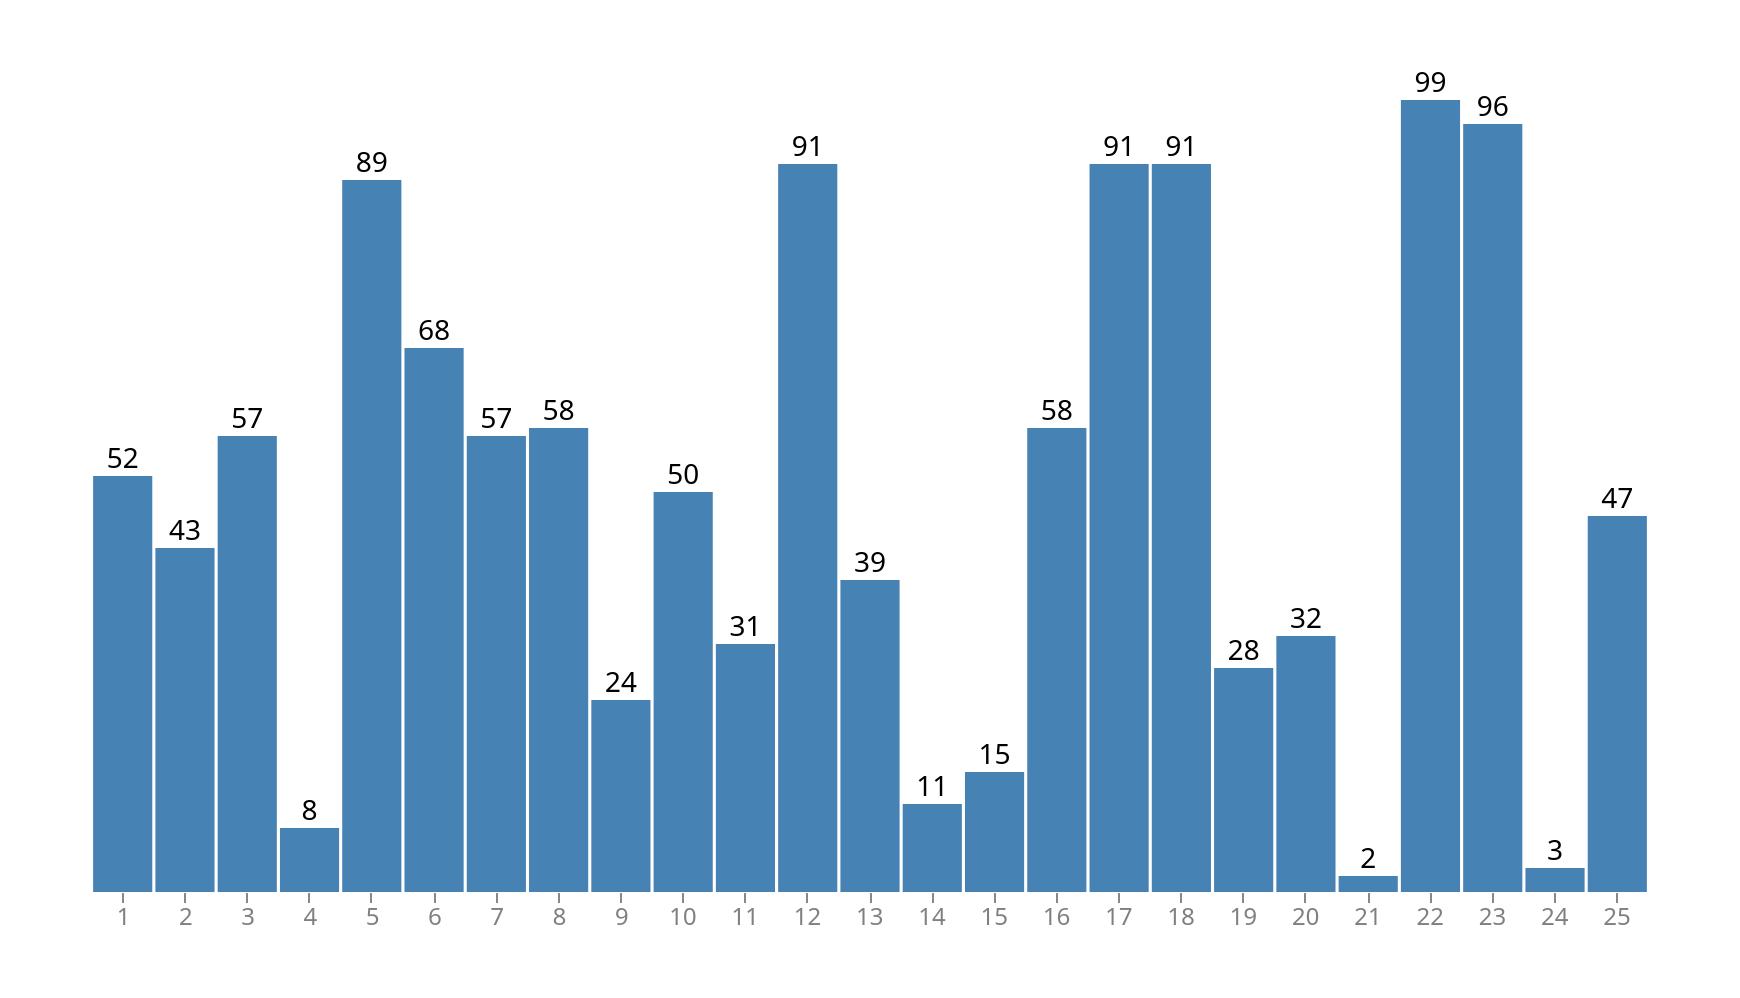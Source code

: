 {
  "$schema": "https://vega.github.io/schema/vega/v5.json",
  "description": "An example of Vega visualization that automatically switches between a column chart and a line chart depending on the number of data points",
  "usermeta": {
    "Copyright": "Andrzej Leszkiewicz",
    "License": "MIT Expat License (https://en.wikipedia.org/wiki/MIT_License)",
    "Permission": "Permission is hereby granted, free of charge, to any person obtaining a copy of this software and associated documentation files (the “Software”), to deal in the Software without restriction, including without limitation the rights to use, copy, modify, merge, publish, distribute, sublicense, and/or sell copies of the Software, and to permit persons to whom the Software is furnished to do so, subject to the following conditions: The above copyright notice and this permission notice shall be included in all copies or substantial portions of the Software.",
    "Github": "https://github.com/avatorl/Deneb-Vega/",
    "Data": "Random sequence"
  },
  "width": 800,
  "height": 400,
  "padding": 35,
  "autosize": "pad",
  "config": {
    "title": {"font": "Tahoma", "fontSize": 18},
    "text": {"font": "Tahoma", "fontSize": 14},
    "axis": {"labelFont": "Tahoma", "labelFontSize": "12", "labelColor": "gray"}
  },
  "signals": [
    {
      "name": "DataPoints",
      "description": "Number of data point to display on the chart",
      "value": 25,
      "bind": {"input": "range", "min": 25, "max": 200, "step": 5}
    },
    {"name": "colorColumn", "value": "#4682b4"},
    {"name": "colorLine", "value": "#4682b4"},
    {"name": "colorText", "value": "#000000"},
    {"name": "interpolation", "value": "basis"}
  ],
  "data": [
    {
      "name": "dataset-raw",
      "transform": [
        {"type": "sequence", "start": 1, "stop": 201, "step": 1, "as": "id"}
      ]
    },
    {
      "name": "dataset",
      "source": "dataset-raw",
      "transform": [
        {"type": "filter", "expr": "datum.id<=DataPoints"},
        {"type": "formula", "expr": "ceil(random()*100)", "as": "value"}
      ]
    },
    {
      "name": "dataset-rect",
      "source": "dataset",
      "transform": [
        {"type": "filter", "expr": "DataPoints<=50"},
        {"type": "collect", "sort": {"field": "id", "order": "ascending"}}
      ]
    },
    {
      "name": "dataset-line",
      "source": "dataset",
      "transform": [
        {"type": "filter", "expr": "DataPoints>50"},
        {"type": "collect", "sort": {"field": "id", "order": "ascending"}}
      ]
    }
  ],
  "scales": [
    {
      "name": "scaleXRect",
      "type": "band",
      "domain": {"data": "dataset-rect", "field": "id", "sort": true},
      "range": [10, {"signal": "width-10"}],
      "padding": 0.05
    },
    {
      "name": "scaleXLine",
      "type": "linear",
      "domain": {"data": "dataset-line", "field": "id", "sort": true},
      "range": [10, {"signal": "width-10"}],
      "zero": false
    },
    {
      "name": "scaleYRect",
      "domain": {"data": "dataset-rect", "field": "value"},
      "domainMax": 100,
      "range": [{"signal": "height"}, 0]
    },
    {
      "name": "scaleYLine",
      "domain": {"data": "dataset-line", "field": "value"},
      "domainMax": 100,
      "range": [{"signal": "height"}, 0]
    }
  ],
  "axes": [
    {
      "orient": "bottom",
      "scale": "scaleXRect",
      "domain": false,
      "tickCount": 50
    },
    {
      "orient": "bottom",
      "scale": "scaleXLine",
      "domain": false,
      "tickCount": 10
    },
    {
      "orient": "left",
      "scale": "scaleYLine",
      "domain": false,
      "grid": true,
      "ticks": true,
      "labels": true
    }
  ],
  "marks": [
    {
      "name": "rect-columns",
      "type": "rect",
      "from": {"data": "dataset-rect"},
      "encode": {
        "update": {
          "x": {"scale": "scaleXRect", "field": "id"},
          "width": {"scale": "scaleXRect", "band": 1},
          "y": {"scale": "scaleYRect", "field": "value"},
          "y2": {"scale": "scaleYRect", "value": 0},
          "fill": {"signal": "colorColumn"},
          "strokeWidth": {"value": 0}
        }
      }
    },
    {
      "type": "text",
      "from": {"data": "rect-columns"},
      "encode": {
        "update": {
          "x": {"signal": "datum.x+datum.width/2"},
          "y": {"field": "y", "offset": -8},
          "align": {"value": "center"},
          "baseline": {"value": "middle"},
          "fill": {"signal": "colorText"},
          "text": {"field": "datum.value"}
        }
      }
    },
    {
      "type": "line",
      "from": {"data": "dataset-line"},
      "encode": {
        "update": {
          "xc": {"scale": "scaleXLine", "field": "id"},
          "y": {"scale": "scaleYLine", "field": "value"},
          "stroke": {"signal": "colorLine"},
          "strokeWidth": {"value": 2},
          "interpolate": {"signal": "interpolation"},
          "strokeOpacity": {"value": 1}
        }
      }
    }
  ]
}
